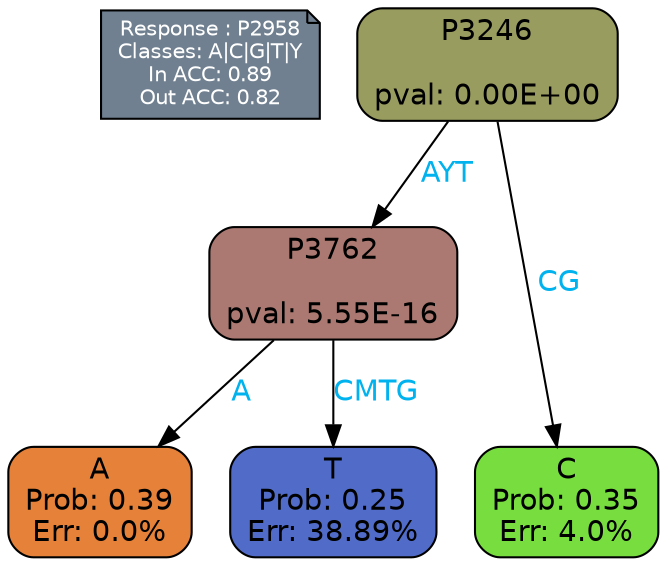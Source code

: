 digraph Tree {
node [shape=box, style="filled, rounded", color="black", fontname=helvetica] ;
graph [ranksep=equally, splines=polylines, bgcolor=transparent, dpi=600] ;
edge [fontname=helvetica] ;
LEGEND [label="Response : P2958
Classes: A|C|G|T|Y
In ACC: 0.89
Out ACC: 0.82
",shape=note,align=left,style=filled,fillcolor="slategray",fontcolor="white",fontsize=10];1 [label="P3246

pval: 0.00E+00", fillcolor="#999c5f"] ;
2 [label="P3762

pval: 5.55E-16", fillcolor="#ab7971"] ;
3 [label="A
Prob: 0.39
Err: 0.0%", fillcolor="#e58139"] ;
4 [label="T
Prob: 0.25
Err: 38.89%", fillcolor="#516cc8"] ;
5 [label="C
Prob: 0.35
Err: 4.0%", fillcolor="#78de3f"] ;
1 -> 2 [label="AYT",fontcolor=deepskyblue2] ;
1 -> 5 [label="CG",fontcolor=deepskyblue2] ;
2 -> 3 [label="A",fontcolor=deepskyblue2] ;
2 -> 4 [label="CMTG",fontcolor=deepskyblue2] ;
{rank = same; 3;4;5;}{rank = same; LEGEND;1;}}